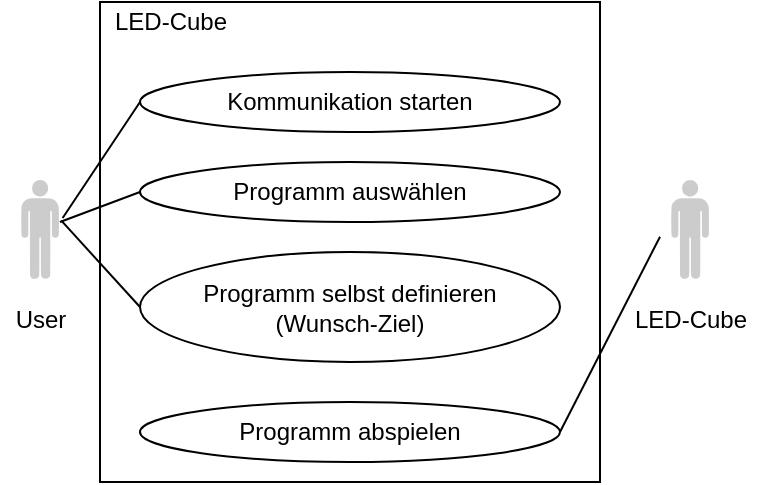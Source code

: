 <mxfile type="device" version="12.0.0" pages="1"><diagram id="tUd9i6UOlbQ6Oa7JdPRl" name="Page-1"><mxGraphModel grid="1" shadow="0" math="0" pageHeight="300" pageWidth="500" pageScale="1" page="1" fold="1" arrows="1" connect="1" tooltips="1" guides="1" gridSize="10" dy="974" dx="2062"><root><mxCell id="0"/><mxCell id="1" parent="0"/><mxCell id="CeCMask2-vgcTA-2eIcG-1" style="verticalLabelPosition=bottom;html=1;fillColor=#CCCCCC;verticalAlign=top;align=center;pointerEvents=1;shape=mxgraph.cisco_safe.design.actor_2;gradientColor=none;" value="" parent="1" vertex="1"><mxGeometry width="19" as="geometry" height="50" x="80.5" y="129"/></mxCell><mxCell id="CeCMask2-vgcTA-2eIcG-2" style="verticalLabelPosition=bottom;html=1;fillColor=#CCCCCC;verticalAlign=top;align=center;pointerEvents=1;shape=mxgraph.cisco_safe.design.actor_2;gradientColor=none;" value="" parent="1" vertex="1"><mxGeometry width="19" as="geometry" height="50" x="405.5" y="129"/></mxCell><mxCell id="CeCMask2-vgcTA-2eIcG-3" style="text;html=1;resizable=0;points=[];autosize=1;align=center;verticalAlign=top;spacingTop=-4;" value="User" parent="1" vertex="1"><mxGeometry width="40" as="geometry" height="20" x="70" y="189"/></mxCell><mxCell id="CeCMask2-vgcTA-2eIcG-4" style="text;html=1;resizable=0;points=[];autosize=1;align=center;verticalAlign=top;spacingTop=-4;" value="LED-Cube" parent="1" vertex="1"><mxGeometry width="70" as="geometry" height="20" x="380" y="189"/></mxCell><mxCell id="CeCMask2-vgcTA-2eIcG-5" style="rounded=0;whiteSpace=wrap;html=1;fillColor=none;gradientColor=none;align=center;" value="" parent="1" vertex="1"><mxGeometry width="250" as="geometry" height="240" x="120" y="40"/></mxCell><mxCell id="CeCMask2-vgcTA-2eIcG-6" style="text;html=1;resizable=0;points=[];autosize=1;align=center;verticalAlign=top;spacingTop=-4;" value="LED-Cube" parent="1" vertex="1"><mxGeometry width="70" as="geometry" height="20" x="120" y="40"/></mxCell><mxCell id="CeCMask2-vgcTA-2eIcG-7" style="ellipse;whiteSpace=wrap;html=1;fillColor=none;gradientColor=none;align=center;" value="Kommunikation starten" parent="1" vertex="1"><mxGeometry width="210" as="geometry" height="30" x="140" y="75"/></mxCell><mxCell id="CeCMask2-vgcTA-2eIcG-8" style="ellipse;whiteSpace=wrap;html=1;fillColor=none;gradientColor=none;align=center;" value="Programm auswählen" parent="1" vertex="1"><mxGeometry width="210" as="geometry" height="30" x="140" y="120"/></mxCell><mxCell id="CeCMask2-vgcTA-2eIcG-10" target="CeCMask2-vgcTA-2eIcG-1" style="endArrow=none;html=1;entryX=1.096;entryY=0.38;entryDx=0;entryDy=0;entryPerimeter=0;exitX=0;exitY=0.5;exitDx=0;exitDy=0;" value="" parent="1" source="CeCMask2-vgcTA-2eIcG-7" edge="1"><mxGeometry width="50" as="geometry" height="50" relative="1"><mxPoint as="sourcePoint" x="70" y="320"/><mxPoint as="targetPoint" x="120" y="270"/></mxGeometry></mxCell><mxCell id="CeCMask2-vgcTA-2eIcG-11" style="endArrow=none;html=1;exitX=0;exitY=0.5;exitDx=0;exitDy=0;" value="" parent="1" source="CeCMask2-vgcTA-2eIcG-8" edge="1"><mxGeometry width="50" as="geometry" height="50" relative="1"><mxPoint as="sourcePoint" x="70" y="320"/><mxPoint as="targetPoint" x="100" y="150"/></mxGeometry></mxCell><mxCell id="CeCMask2-vgcTA-2eIcG-12" style="ellipse;whiteSpace=wrap;html=1;fillColor=none;gradientColor=none;align=center;" value="Programm abspielen" parent="1" vertex="1"><mxGeometry width="210" as="geometry" height="30" x="140" y="240"/></mxCell><mxCell id="CeCMask2-vgcTA-2eIcG-13" target="CeCMask2-vgcTA-2eIcG-12" style="endArrow=none;html=1;entryX=1;entryY=0.5;entryDx=0;entryDy=0;exitX=-0.289;exitY=0.567;exitDx=0;exitDy=0;exitPerimeter=0;" value="" parent="1" source="CeCMask2-vgcTA-2eIcG-2" edge="1"><mxGeometry width="50" as="geometry" height="50" relative="1"><mxPoint as="sourcePoint" x="70" y="320"/><mxPoint as="targetPoint" x="120" y="270"/></mxGeometry></mxCell><mxCell id="CeCMask2-vgcTA-2eIcG-14" style="ellipse;whiteSpace=wrap;html=1;fillColor=none;gradientColor=none;align=center;" value="Programm selbst definieren&lt;br&gt;(Wunsch-Ziel)" parent="1" vertex="1"><mxGeometry width="210" as="geometry" height="55" x="140" y="165"/></mxCell><mxCell id="CeCMask2-vgcTA-2eIcG-15" target="CeCMask2-vgcTA-2eIcG-14" style="endArrow=none;html=1;entryX=0;entryY=0.5;entryDx=0;entryDy=0;exitX=1.062;exitY=0.407;exitDx=0;exitDy=0;exitPerimeter=0;" value="" parent="1" source="CeCMask2-vgcTA-2eIcG-1" edge="1"><mxGeometry width="50" as="geometry" height="50" relative="1"><mxPoint as="sourcePoint" x="150" y="100"/><mxPoint as="targetPoint" x="111.324" y="158"/></mxGeometry></mxCell></root></mxGraphModel></diagram></mxfile>